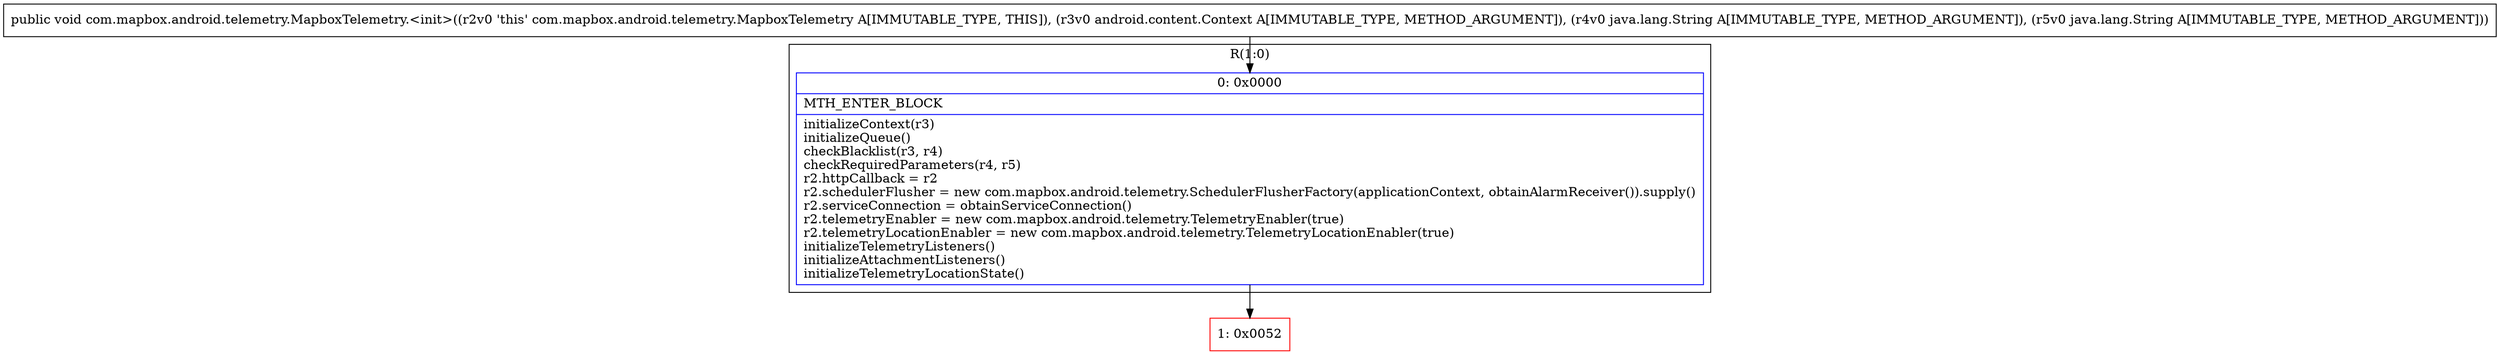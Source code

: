digraph "CFG forcom.mapbox.android.telemetry.MapboxTelemetry.\<init\>(Landroid\/content\/Context;Ljava\/lang\/String;Ljava\/lang\/String;)V" {
subgraph cluster_Region_605077382 {
label = "R(1:0)";
node [shape=record,color=blue];
Node_0 [shape=record,label="{0\:\ 0x0000|MTH_ENTER_BLOCK\l|initializeContext(r3)\linitializeQueue()\lcheckBlacklist(r3, r4)\lcheckRequiredParameters(r4, r5)\lr2.httpCallback = r2\lr2.schedulerFlusher = new com.mapbox.android.telemetry.SchedulerFlusherFactory(applicationContext, obtainAlarmReceiver()).supply()\lr2.serviceConnection = obtainServiceConnection()\lr2.telemetryEnabler = new com.mapbox.android.telemetry.TelemetryEnabler(true)\lr2.telemetryLocationEnabler = new com.mapbox.android.telemetry.TelemetryLocationEnabler(true)\linitializeTelemetryListeners()\linitializeAttachmentListeners()\linitializeTelemetryLocationState()\l}"];
}
Node_1 [shape=record,color=red,label="{1\:\ 0x0052}"];
MethodNode[shape=record,label="{public void com.mapbox.android.telemetry.MapboxTelemetry.\<init\>((r2v0 'this' com.mapbox.android.telemetry.MapboxTelemetry A[IMMUTABLE_TYPE, THIS]), (r3v0 android.content.Context A[IMMUTABLE_TYPE, METHOD_ARGUMENT]), (r4v0 java.lang.String A[IMMUTABLE_TYPE, METHOD_ARGUMENT]), (r5v0 java.lang.String A[IMMUTABLE_TYPE, METHOD_ARGUMENT])) }"];
MethodNode -> Node_0;
Node_0 -> Node_1;
}

